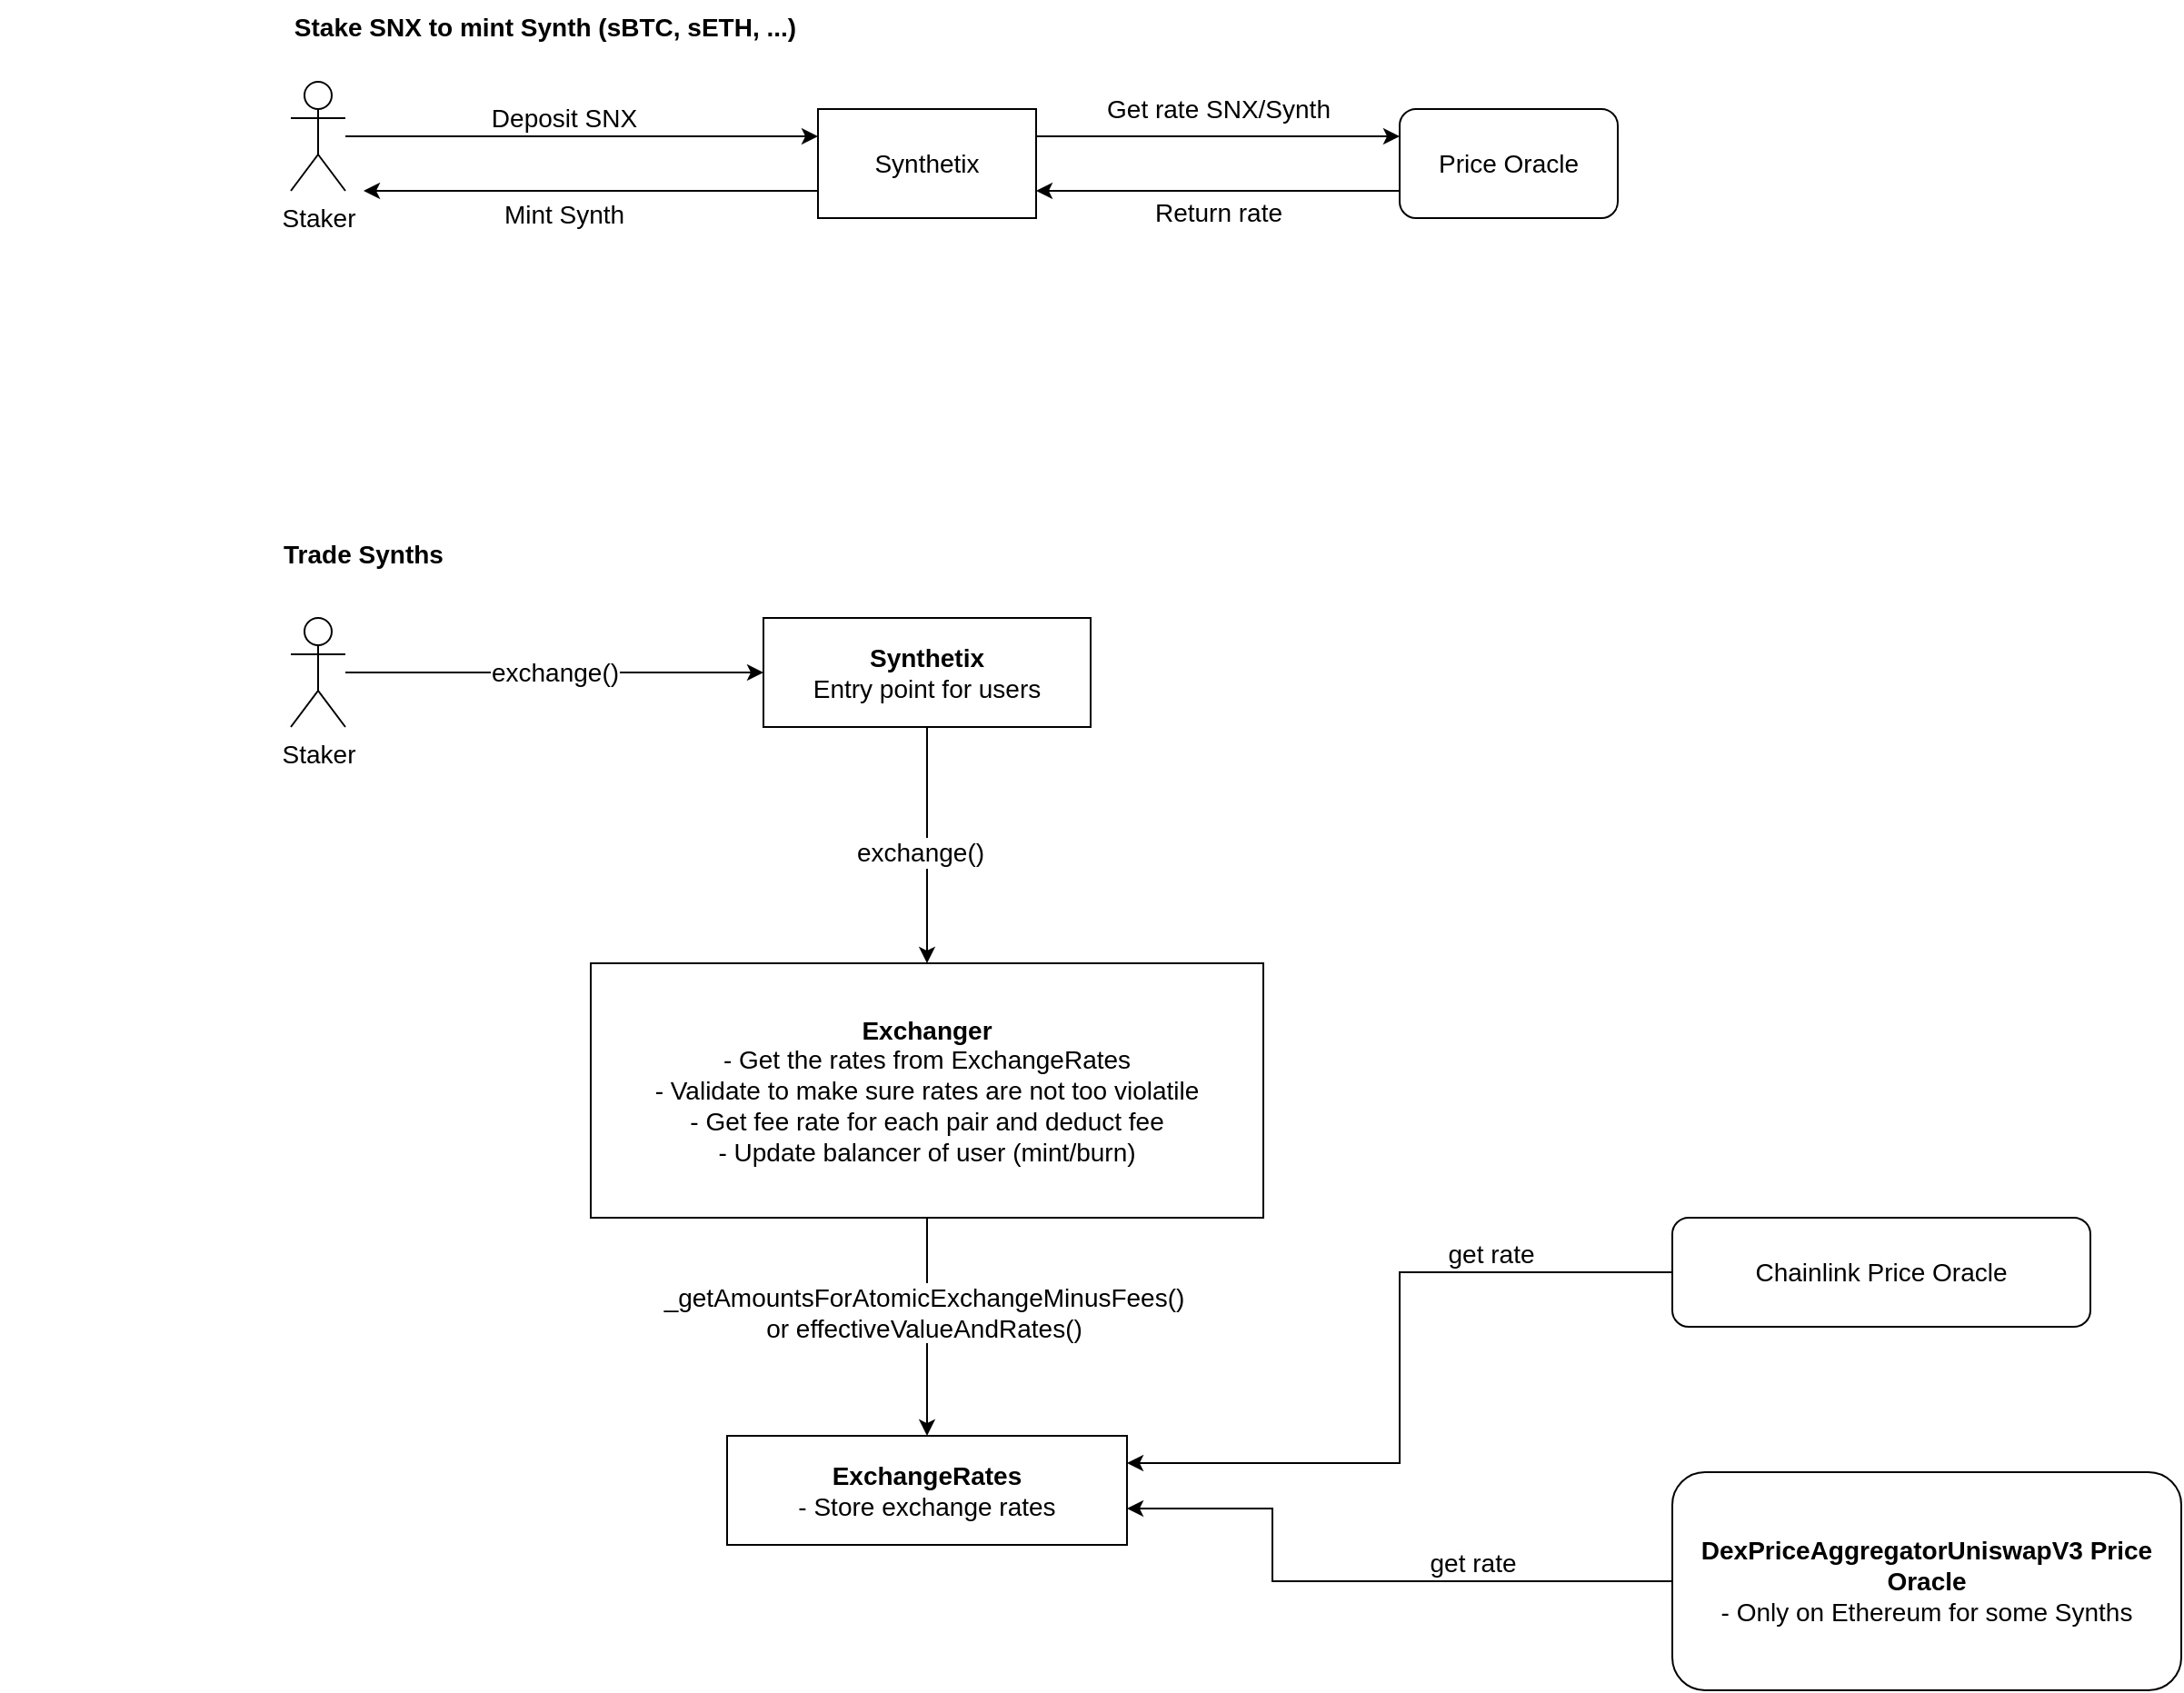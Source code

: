 <mxfile version="20.2.6" type="github">
  <diagram id="CRlgMzRSseV2zWXnvpDi" name="Page-1">
    <mxGraphModel dx="1298" dy="728" grid="1" gridSize="10" guides="1" tooltips="1" connect="1" arrows="1" fold="1" page="1" pageScale="1" pageWidth="850" pageHeight="1100" math="0" shadow="0">
      <root>
        <mxCell id="0" />
        <mxCell id="1" parent="0" />
        <mxCell id="dWCMApMR2oIxS6H9Uube-3" style="edgeStyle=orthogonalEdgeStyle;rounded=0;orthogonalLoop=1;jettySize=auto;html=1;entryX=0;entryY=0.25;entryDx=0;entryDy=0;fontSize=14;" edge="1" parent="1" source="dWCMApMR2oIxS6H9Uube-1" target="dWCMApMR2oIxS6H9Uube-2">
          <mxGeometry relative="1" as="geometry" />
        </mxCell>
        <mxCell id="dWCMApMR2oIxS6H9Uube-4" value="Deposit SNX" style="edgeLabel;html=1;align=center;verticalAlign=middle;resizable=0;points=[];fontSize=14;" vertex="1" connectable="0" parent="dWCMApMR2oIxS6H9Uube-3">
          <mxGeometry x="-0.453" relative="1" as="geometry">
            <mxPoint x="49" y="-10" as="offset" />
          </mxGeometry>
        </mxCell>
        <mxCell id="dWCMApMR2oIxS6H9Uube-1" value="Staker" style="shape=umlActor;verticalLabelPosition=bottom;verticalAlign=top;html=1;outlineConnect=0;fontSize=14;" vertex="1" parent="1">
          <mxGeometry x="160" y="55" width="30" height="60" as="geometry" />
        </mxCell>
        <mxCell id="dWCMApMR2oIxS6H9Uube-7" style="edgeStyle=orthogonalEdgeStyle;rounded=0;orthogonalLoop=1;jettySize=auto;html=1;exitX=1;exitY=0.25;exitDx=0;exitDy=0;entryX=0;entryY=0.25;entryDx=0;entryDy=0;fontSize=14;" edge="1" parent="1" source="dWCMApMR2oIxS6H9Uube-2" target="dWCMApMR2oIxS6H9Uube-8">
          <mxGeometry relative="1" as="geometry">
            <mxPoint x="769.96" y="85.04" as="targetPoint" />
          </mxGeometry>
        </mxCell>
        <mxCell id="dWCMApMR2oIxS6H9Uube-9" value="Get rate SNX/Synth" style="edgeLabel;html=1;align=center;verticalAlign=middle;resizable=0;points=[];fontSize=14;" vertex="1" connectable="0" parent="dWCMApMR2oIxS6H9Uube-7">
          <mxGeometry x="-0.471" y="2" relative="1" as="geometry">
            <mxPoint x="47" y="-13" as="offset" />
          </mxGeometry>
        </mxCell>
        <mxCell id="dWCMApMR2oIxS6H9Uube-13" style="edgeStyle=orthogonalEdgeStyle;rounded=0;orthogonalLoop=1;jettySize=auto;html=1;exitX=0;exitY=0.75;exitDx=0;exitDy=0;fontSize=14;" edge="1" parent="1" source="dWCMApMR2oIxS6H9Uube-2">
          <mxGeometry relative="1" as="geometry">
            <mxPoint x="200" y="115" as="targetPoint" />
          </mxGeometry>
        </mxCell>
        <mxCell id="dWCMApMR2oIxS6H9Uube-14" value="Mint Synth" style="edgeLabel;html=1;align=center;verticalAlign=middle;resizable=0;points=[];fontSize=14;" vertex="1" connectable="0" parent="dWCMApMR2oIxS6H9Uube-13">
          <mxGeometry x="0.28" y="-1" relative="1" as="geometry">
            <mxPoint x="20" y="13" as="offset" />
          </mxGeometry>
        </mxCell>
        <mxCell id="dWCMApMR2oIxS6H9Uube-2" value="Synthetix" style="rounded=0;whiteSpace=wrap;html=1;fontSize=14;" vertex="1" parent="1">
          <mxGeometry x="450" y="70" width="120" height="60" as="geometry" />
        </mxCell>
        <mxCell id="dWCMApMR2oIxS6H9Uube-10" style="edgeStyle=orthogonalEdgeStyle;rounded=0;orthogonalLoop=1;jettySize=auto;html=1;exitX=0;exitY=0.75;exitDx=0;exitDy=0;entryX=1;entryY=0.75;entryDx=0;entryDy=0;fontSize=14;" edge="1" parent="1" source="dWCMApMR2oIxS6H9Uube-8" target="dWCMApMR2oIxS6H9Uube-2">
          <mxGeometry relative="1" as="geometry" />
        </mxCell>
        <mxCell id="dWCMApMR2oIxS6H9Uube-11" value="Return rate" style="edgeLabel;html=1;align=center;verticalAlign=middle;resizable=0;points=[];fontSize=14;" vertex="1" connectable="0" parent="dWCMApMR2oIxS6H9Uube-10">
          <mxGeometry x="0.35" relative="1" as="geometry">
            <mxPoint x="35" y="12" as="offset" />
          </mxGeometry>
        </mxCell>
        <mxCell id="dWCMApMR2oIxS6H9Uube-8" value="Price Oracle" style="rounded=1;whiteSpace=wrap;html=1;fontSize=14;" vertex="1" parent="1">
          <mxGeometry x="770" y="70" width="120" height="60" as="geometry" />
        </mxCell>
        <mxCell id="dWCMApMR2oIxS6H9Uube-15" value="Stake SNX to mint Synth (sBTC, sETH, ...)" style="text;html=1;strokeColor=none;fillColor=none;align=center;verticalAlign=middle;whiteSpace=wrap;rounded=0;fontSize=14;fontStyle=1" vertex="1" parent="1">
          <mxGeometry x="100" y="10" width="400" height="30" as="geometry" />
        </mxCell>
        <mxCell id="dWCMApMR2oIxS6H9Uube-24" value="exchange()" style="edgeStyle=orthogonalEdgeStyle;rounded=0;orthogonalLoop=1;jettySize=auto;html=1;entryX=0;entryY=0.5;entryDx=0;entryDy=0;fontSize=14;" edge="1" parent="1" source="dWCMApMR2oIxS6H9Uube-16" target="dWCMApMR2oIxS6H9Uube-19">
          <mxGeometry relative="1" as="geometry" />
        </mxCell>
        <mxCell id="dWCMApMR2oIxS6H9Uube-16" value="Staker" style="shape=umlActor;verticalLabelPosition=bottom;verticalAlign=top;html=1;outlineConnect=0;fontSize=14;" vertex="1" parent="1">
          <mxGeometry x="160" y="350" width="30" height="60" as="geometry" />
        </mxCell>
        <mxCell id="dWCMApMR2oIxS6H9Uube-18" value="Trade Synths" style="text;html=1;strokeColor=none;fillColor=none;align=center;verticalAlign=middle;whiteSpace=wrap;rounded=0;fontSize=14;fontStyle=1" vertex="1" parent="1">
          <mxGeometry y="300" width="400" height="30" as="geometry" />
        </mxCell>
        <mxCell id="dWCMApMR2oIxS6H9Uube-25" style="edgeStyle=orthogonalEdgeStyle;rounded=0;orthogonalLoop=1;jettySize=auto;html=1;exitX=0.5;exitY=1;exitDx=0;exitDy=0;fontSize=14;" edge="1" parent="1" source="dWCMApMR2oIxS6H9Uube-19" target="dWCMApMR2oIxS6H9Uube-20">
          <mxGeometry relative="1" as="geometry" />
        </mxCell>
        <mxCell id="dWCMApMR2oIxS6H9Uube-26" value="exchange()" style="edgeLabel;html=1;align=center;verticalAlign=middle;resizable=0;points=[];fontSize=14;" vertex="1" connectable="0" parent="dWCMApMR2oIxS6H9Uube-25">
          <mxGeometry x="0.036" y="-4" relative="1" as="geometry">
            <mxPoint y="1" as="offset" />
          </mxGeometry>
        </mxCell>
        <mxCell id="dWCMApMR2oIxS6H9Uube-19" value="&lt;b&gt;Synthetix&lt;/b&gt;&lt;br&gt;Entry point for users" style="rounded=0;whiteSpace=wrap;html=1;fontSize=14;" vertex="1" parent="1">
          <mxGeometry x="420" y="350" width="180" height="60" as="geometry" />
        </mxCell>
        <mxCell id="dWCMApMR2oIxS6H9Uube-27" style="edgeStyle=orthogonalEdgeStyle;rounded=0;orthogonalLoop=1;jettySize=auto;html=1;entryX=0.5;entryY=0;entryDx=0;entryDy=0;fontSize=14;" edge="1" parent="1" source="dWCMApMR2oIxS6H9Uube-20" target="dWCMApMR2oIxS6H9Uube-21">
          <mxGeometry relative="1" as="geometry" />
        </mxCell>
        <mxCell id="dWCMApMR2oIxS6H9Uube-30" value="_getAmountsForAtomicExchangeMinusFees()&lt;br&gt;or effectiveValueAndRates()" style="edgeLabel;html=1;align=center;verticalAlign=middle;resizable=0;points=[];fontSize=14;" vertex="1" connectable="0" parent="dWCMApMR2oIxS6H9Uube-27">
          <mxGeometry x="-0.133" y="-2" relative="1" as="geometry">
            <mxPoint as="offset" />
          </mxGeometry>
        </mxCell>
        <mxCell id="dWCMApMR2oIxS6H9Uube-20" value="&lt;b&gt;Exchanger&lt;/b&gt;&lt;br&gt;- Get the rates from ExchangeRates&lt;br&gt;- Validate to make sure rates are not too violatile&lt;br&gt;- Get fee rate for each pair and deduct fee&lt;br&gt;- Update balancer of user (mint/burn)" style="rounded=0;whiteSpace=wrap;html=1;fontSize=14;" vertex="1" parent="1">
          <mxGeometry x="325" y="540" width="370" height="140" as="geometry" />
        </mxCell>
        <mxCell id="dWCMApMR2oIxS6H9Uube-28" style="edgeStyle=orthogonalEdgeStyle;rounded=0;orthogonalLoop=1;jettySize=auto;html=1;entryX=0;entryY=0.5;entryDx=0;entryDy=0;fontSize=14;exitX=1;exitY=0.25;exitDx=0;exitDy=0;startArrow=classic;startFill=1;endArrow=none;endFill=0;" edge="1" parent="1" source="dWCMApMR2oIxS6H9Uube-21" target="dWCMApMR2oIxS6H9Uube-22">
          <mxGeometry relative="1" as="geometry" />
        </mxCell>
        <mxCell id="dWCMApMR2oIxS6H9Uube-31" value="get rate" style="edgeLabel;html=1;align=center;verticalAlign=middle;resizable=0;points=[];fontSize=14;" vertex="1" connectable="0" parent="dWCMApMR2oIxS6H9Uube-28">
          <mxGeometry x="0.363" y="-3" relative="1" as="geometry">
            <mxPoint x="29" y="-13" as="offset" />
          </mxGeometry>
        </mxCell>
        <mxCell id="dWCMApMR2oIxS6H9Uube-29" style="edgeStyle=orthogonalEdgeStyle;rounded=0;orthogonalLoop=1;jettySize=auto;html=1;entryX=0;entryY=0.5;entryDx=0;entryDy=0;fontSize=14;startArrow=classic;startFill=1;endArrow=none;endFill=0;" edge="1" parent="1" source="dWCMApMR2oIxS6H9Uube-21" target="dWCMApMR2oIxS6H9Uube-23">
          <mxGeometry relative="1" as="geometry">
            <Array as="points">
              <mxPoint x="700" y="840" />
              <mxPoint x="700" y="880" />
            </Array>
          </mxGeometry>
        </mxCell>
        <mxCell id="dWCMApMR2oIxS6H9Uube-21" value="&lt;b&gt;ExchangeRates&lt;/b&gt;&lt;br&gt;- Store exchange rates" style="rounded=0;whiteSpace=wrap;html=1;fontSize=14;" vertex="1" parent="1">
          <mxGeometry x="400" y="800" width="220" height="60" as="geometry" />
        </mxCell>
        <mxCell id="dWCMApMR2oIxS6H9Uube-22" value="Chainlink Price Oracle" style="rounded=1;whiteSpace=wrap;html=1;fontSize=14;" vertex="1" parent="1">
          <mxGeometry x="920" y="680" width="230" height="60" as="geometry" />
        </mxCell>
        <mxCell id="dWCMApMR2oIxS6H9Uube-23" value="&lt;b&gt;DexPriceAggregatorUniswapV3 Price Oracle&lt;/b&gt;&lt;br&gt;- Only on Ethereum for some Synths" style="rounded=1;whiteSpace=wrap;html=1;fontSize=14;" vertex="1" parent="1">
          <mxGeometry x="920" y="820" width="280" height="120" as="geometry" />
        </mxCell>
        <mxCell id="dWCMApMR2oIxS6H9Uube-32" value="get rate" style="edgeLabel;html=1;align=center;verticalAlign=middle;resizable=0;points=[];fontSize=14;" vertex="1" connectable="0" parent="1">
          <mxGeometry x="810" y="870" as="geometry" />
        </mxCell>
      </root>
    </mxGraphModel>
  </diagram>
</mxfile>
